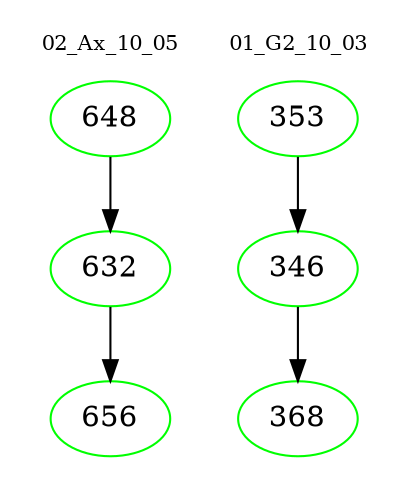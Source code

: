 digraph{
subgraph cluster_0 {
color = white
label = "02_Ax_10_05";
fontsize=10;
T0_648 [label="648", color="green"]
T0_648 -> T0_632 [color="black"]
T0_632 [label="632", color="green"]
T0_632 -> T0_656 [color="black"]
T0_656 [label="656", color="green"]
}
subgraph cluster_1 {
color = white
label = "01_G2_10_03";
fontsize=10;
T1_353 [label="353", color="green"]
T1_353 -> T1_346 [color="black"]
T1_346 [label="346", color="green"]
T1_346 -> T1_368 [color="black"]
T1_368 [label="368", color="green"]
}
}
